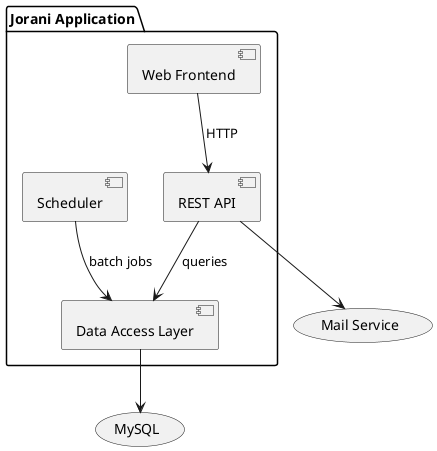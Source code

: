 @startuml
' Component Diagram for Jorani
package "Jorani Application" {
  [Web Frontend]
  [REST API]
  [Scheduler]
  [Data Access Layer]
}

[Web Frontend] --> [REST API] : HTTP
[REST API] --> [Data Access Layer] : queries
[Scheduler] --> [Data Access Layer] : batch jobs
[Data Access Layer] --> (MySQL)
[REST API] --> (Mail Service)
@enduml
